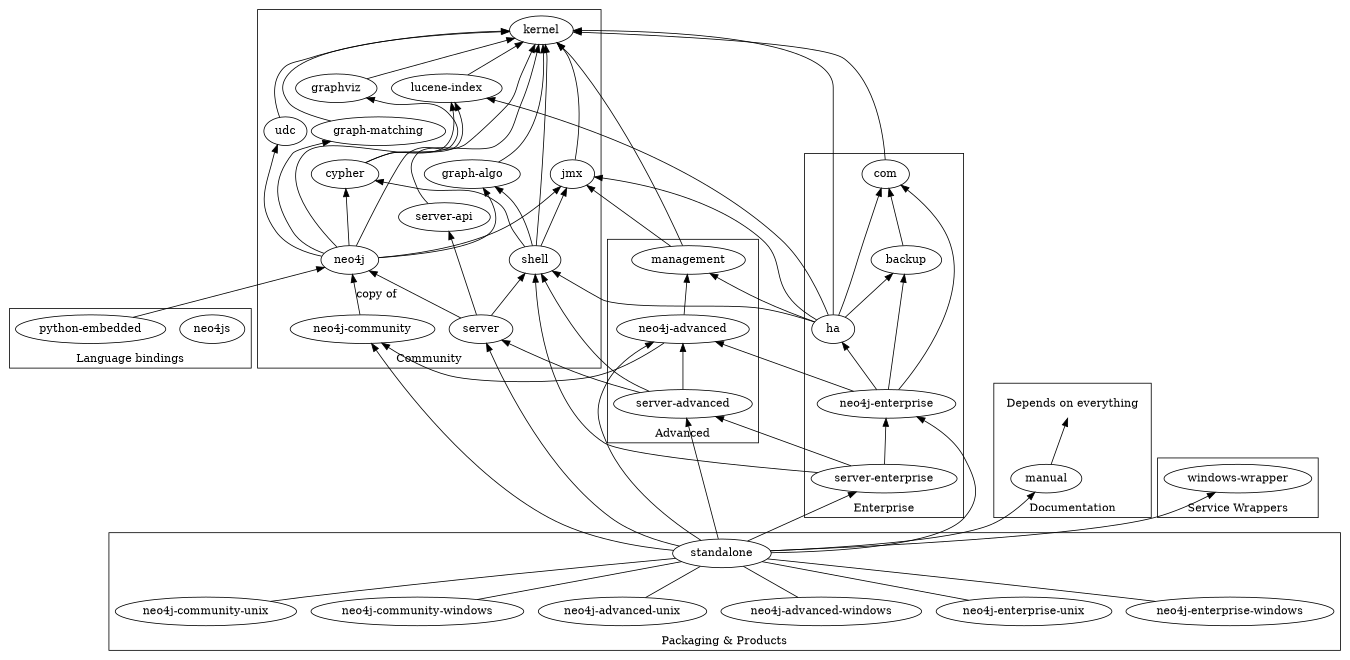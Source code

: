 digraph g{
 graph [rankdir="BT" size="9.0,7.0"]

subgraph cluster_community {
 label="Community"
 "lucene-index" -> "kernel"
 "jmx" -> "kernel"
 "graph-algo" -> "kernel"
 "graph-matching" -> "kernel"
 "graphviz" -> "kernel"
 "cypher" -> "lucene-index"
 "cypher" -> "graphviz"
 "shell" -> "kernel"
 "shell" -> "jmx"
 "shell" -> "graph-algo"
 "shell" -> "cypher"
 "udc" -> "kernel"
 "neo4j" -> "kernel"
 "neo4j" -> "lucene-index"
 "neo4j" -> "graph-algo"
 "neo4j" -> "graph-matching"
 "neo4j" -> "udc"
 "neo4j" -> "jmx"
 "neo4j" -> "cypher"
 "neo4j-community" -> "neo4j" [label="copy of"]
 "server-api" -> "kernel"
 "server" -> "server-api"
 "server" -> "neo4j"
 "server" -> "shell"
}

subgraph cluster_advanced {
 label="Advanced"
 "management" -> "kernel"
 "management" -> "jmx"
 "neo4j-advanced" -> "neo4j-community"
 "neo4j-advanced" -> "management"
 "server-advanced" -> "server"
 "server-advanced" -> "neo4j-advanced"
 "server-advanced" -> "shell"
}

subgraph cluster_enterprise {
 label="Enterprise"
 "com" -> "kernel"
 "backup" -> "com"
 "ha" -> "kernel"
 "ha" -> "jmx"
 "ha" -> "management"
 "ha" -> "backup"
 "ha" -> "lucene-index"
 "ha" -> "com"
 "ha" -> "shell"
 "neo4j-enterprise" -> "neo4j-advanced"
 "neo4j-enterprise" -> "com"
 "neo4j-enterprise" -> "backup"
 "neo4j-enterprise" -> "ha"
 "server-enterprise" -> "server-advanced"
 "server-enterprise" -> "neo4j-enterprise"
 "server-enterprise" -> "shell" 
}

subgraph cluster_langs {
 label="Language bindings"
 "neo4js"
 "python-embedded" -> "neo4j"
}

subgraph cluster_docs {
 label="Documentation"
 "manual" -> "Depends on everything"
 "Depends on everything" [shape="plaintext"]
}

subgraph cluster_wrappers {
 label="Service Wrappers"
 "windows-wrapper"
}


subgraph cluster_packaging {
 label="Packaging & Products"
 "standalone" -> "neo4j-community"
 "standalone" -> "server"
 "standalone" -> "neo4j-advanced"
 "standalone" -> "server-advanced"
 "standalone" -> "neo4j-enterprise"
 "standalone" -> "server-enterprise"
 "standalone" -> "windows-wrapper"
 "standalone" -> "manual"
 "neo4j-enterprise-windows" -> "standalone" [arrowhead="none"]
 "neo4j-enterprise-unix" -> "standalone" [arrowhead="none"]
 "neo4j-advanced-windows" -> "standalone" [arrowhead="none"]
 "neo4j-advanced-unix" -> "standalone" [arrowhead="none"]
 "neo4j-community-windows" -> "standalone" [arrowhead="none"]
 "neo4j-community-unix" -> "standalone" [arrowhead="none"]
}

}

